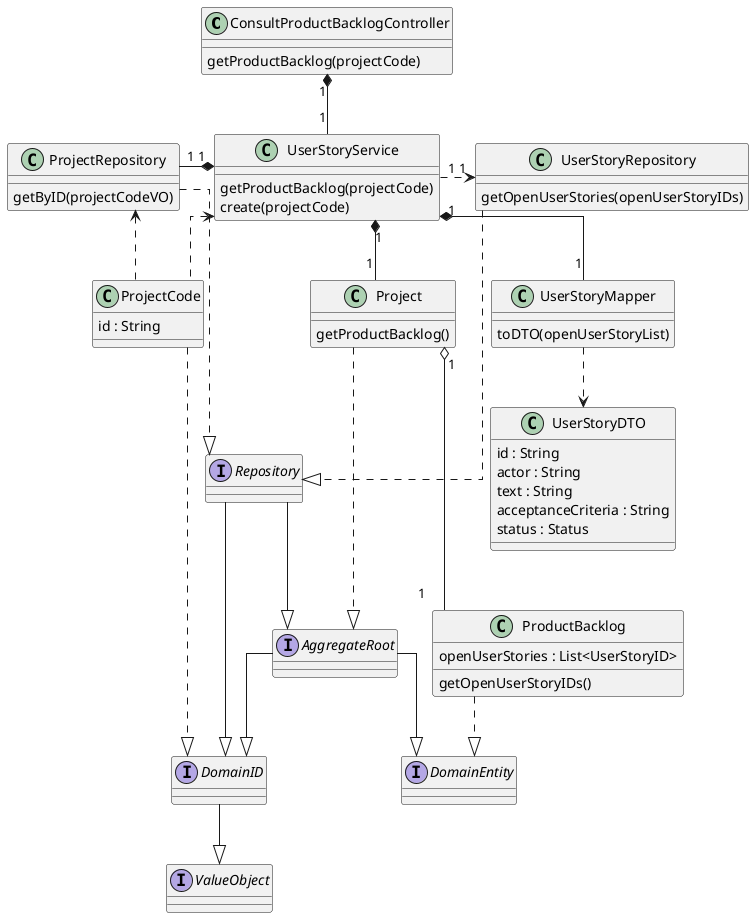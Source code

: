 @startuml
skinparam linetype ortho

class ConsultProductBacklogController {
getProductBacklog(projectCode)
}

class UserStoryService {
getProductBacklog(projectCode)
create(projectCode)
}

class UserStoryRepository {
getOpenUserStories(openUserStoryIDs)
}

class ProjectRepository {
getByID(projectCodeVO)
}

class Project{
getProductBacklog()
}

class ProductBacklog {
openUserStories : List<UserStoryID>
getOpenUserStoryIDs()
}

class ProjectCode {
id : String
}

class UserStoryMapper{
toDTO(openUserStoryList)
}

class UserStoryDTO {
id : String
actor : String
text : String
acceptanceCriteria : String
status : Status
}

interface ValueObject {
}

interface DomainID {
}

interface Repository {
}

interface AggregateRoot {
}

interface DomainEntity {
}

ConsultProductBacklogController "1" *-- "1" UserStoryService
UserStoryService "1" *-left- "1" ProjectRepository
UserStoryService "1" *-- "1" UserStoryMapper
Project "1" o-- "1" ProductBacklog
UserStoryService "1" *-- "1" Project
UserStoryMapper ..> UserStoryDTO
UserStoryService "1" .right.> "1" UserStoryRepository
UserStoryRepository -..|> Repository
ProjectCode .up.> ProjectRepository
ProjectCode .up.> UserStoryService
ProjectRepository -..|> Repository
ProjectCode -.down.|> DomainID
Project -..|> AggregateRoot
DomainID --|> ValueObject
ProductBacklog ..|> DomainEntity
Repository --|> DomainID
Repository --|> AggregateRoot
AggregateRoot --|> DomainID
AggregateRoot --|> DomainEntity

@enduml